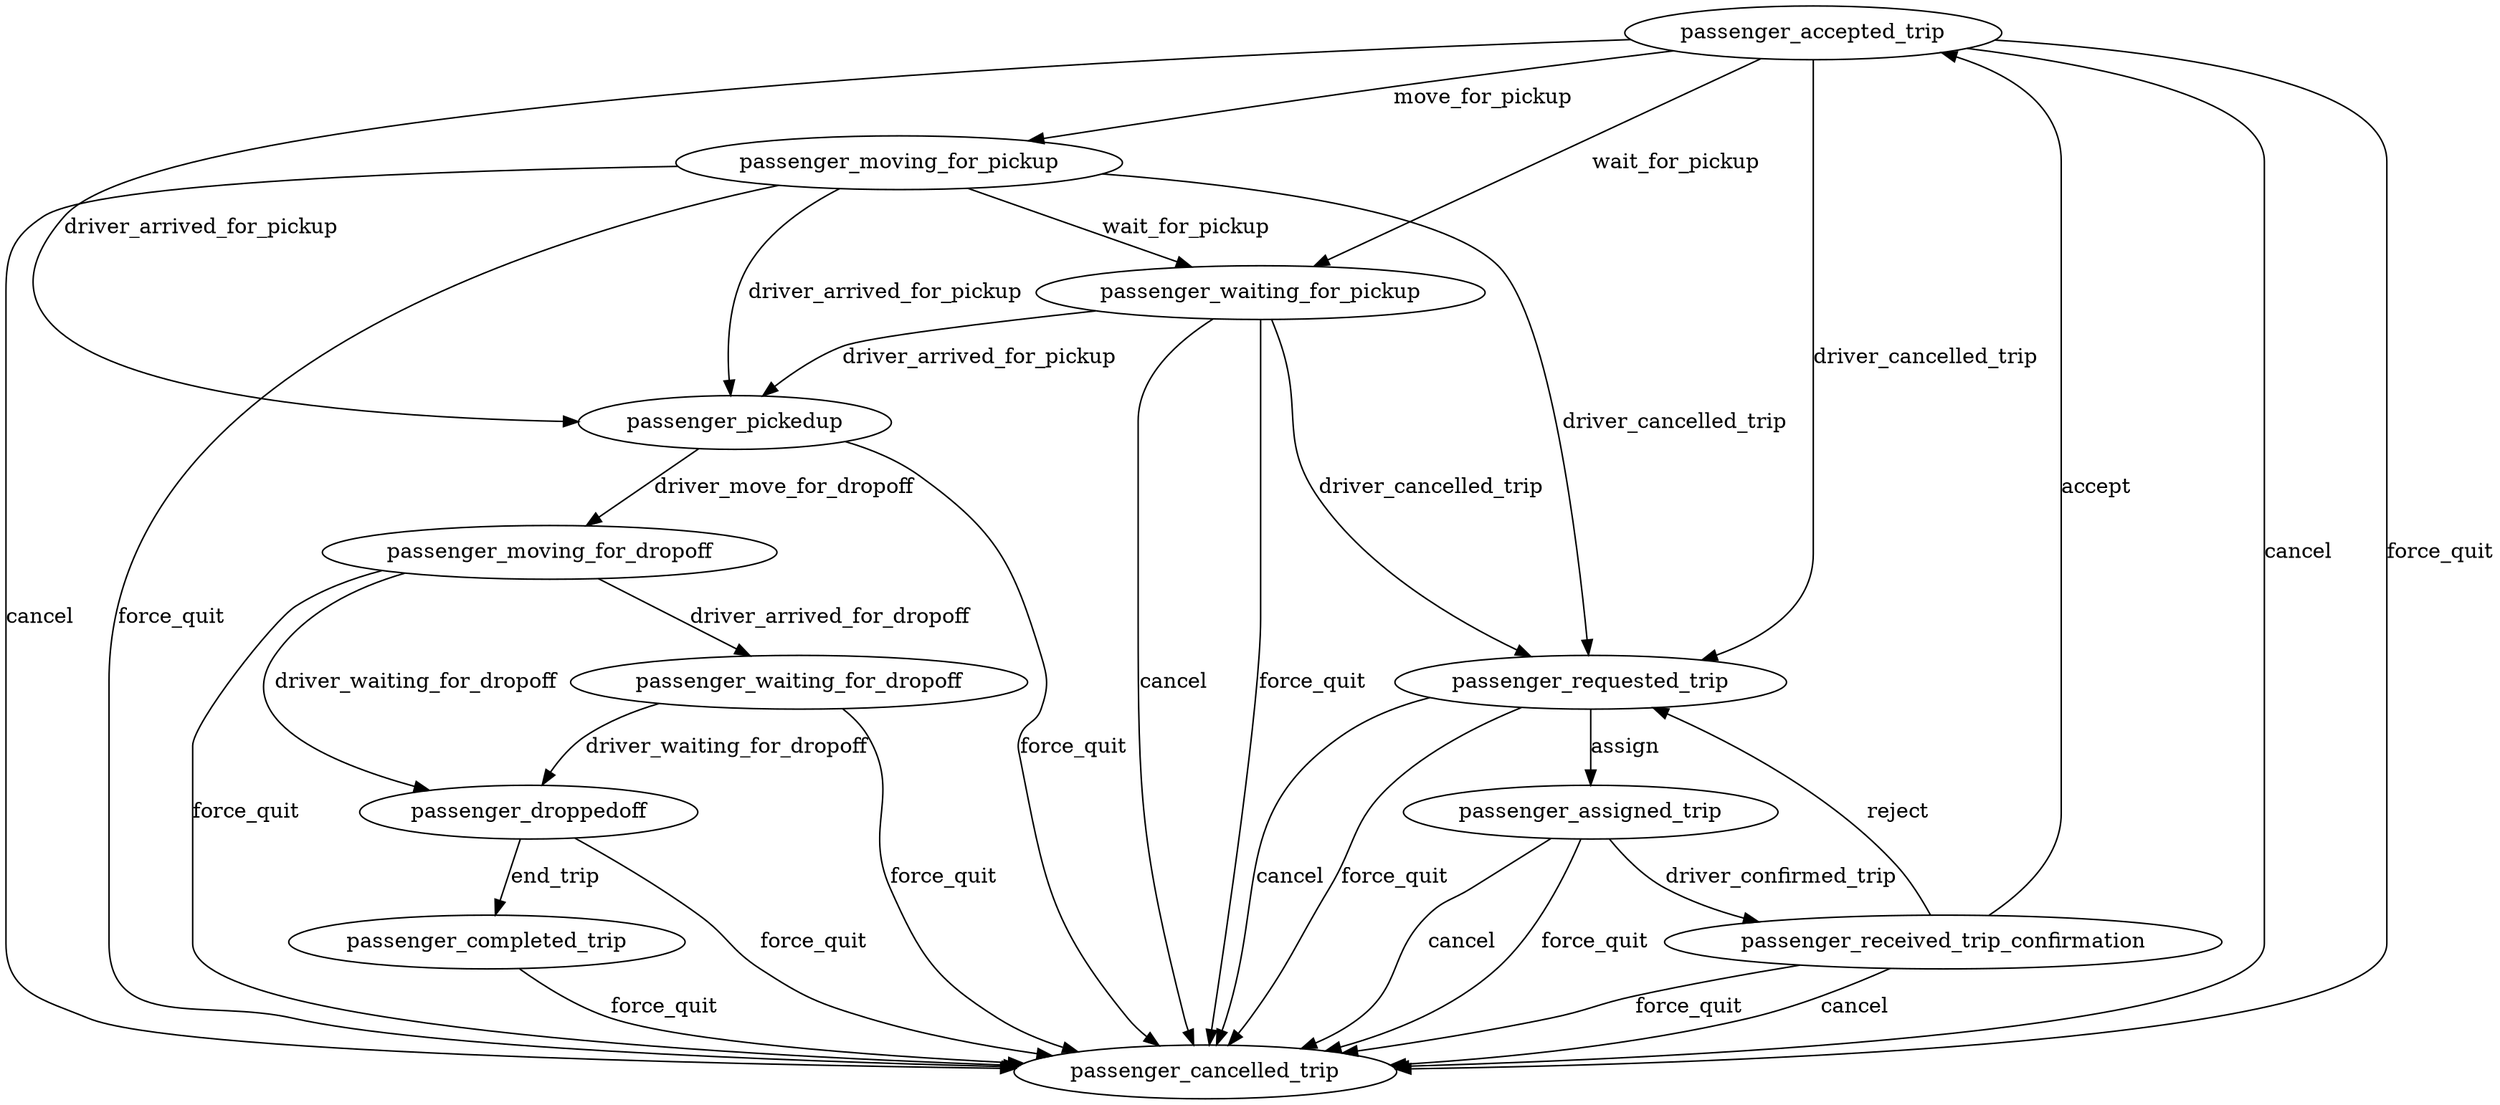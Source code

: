 // RidehailPassengerTripStateMachine
digraph {
	passenger_accepted_trip -> passenger_moving_for_pickup [label=move_for_pickup]
	passenger_accepted_trip -> passenger_waiting_for_pickup [label=wait_for_pickup]
	passenger_accepted_trip -> passenger_requested_trip [label=driver_cancelled_trip]
	passenger_accepted_trip -> passenger_pickedup [label=driver_arrived_for_pickup]
	passenger_accepted_trip -> passenger_cancelled_trip [label=cancel]
	passenger_accepted_trip -> passenger_cancelled_trip [label=force_quit]
	passenger_assigned_trip -> passenger_received_trip_confirmation [label=driver_confirmed_trip]
	passenger_assigned_trip -> passenger_cancelled_trip [label=cancel]
	passenger_assigned_trip -> passenger_cancelled_trip [label=force_quit]
	passenger_completed_trip -> passenger_cancelled_trip [label=force_quit]
	passenger_droppedoff -> passenger_completed_trip [label=end_trip]
	passenger_droppedoff -> passenger_cancelled_trip [label=force_quit]
	passenger_moving_for_dropoff -> passenger_waiting_for_dropoff [label=driver_arrived_for_dropoff]
	passenger_moving_for_dropoff -> passenger_droppedoff [label=driver_waiting_for_dropoff]
	passenger_moving_for_dropoff -> passenger_cancelled_trip [label=force_quit]
	passenger_moving_for_pickup -> passenger_waiting_for_pickup [label=wait_for_pickup]
	passenger_moving_for_pickup -> passenger_requested_trip [label=driver_cancelled_trip]
	passenger_moving_for_pickup -> passenger_pickedup [label=driver_arrived_for_pickup]
	passenger_moving_for_pickup -> passenger_cancelled_trip [label=cancel]
	passenger_moving_for_pickup -> passenger_cancelled_trip [label=force_quit]
	passenger_pickedup -> passenger_moving_for_dropoff [label=driver_move_for_dropoff]
	passenger_pickedup -> passenger_cancelled_trip [label=force_quit]
	passenger_received_trip_confirmation -> passenger_accepted_trip [label=accept]
	passenger_received_trip_confirmation -> passenger_requested_trip [label=reject]
	passenger_received_trip_confirmation -> passenger_cancelled_trip [label=cancel]
	passenger_received_trip_confirmation -> passenger_cancelled_trip [label=force_quit]
	passenger_requested_trip -> passenger_assigned_trip [label=assign]
	passenger_requested_trip -> passenger_cancelled_trip [label=cancel]
	passenger_requested_trip -> passenger_cancelled_trip [label=force_quit]
	passenger_waiting_for_dropoff -> passenger_droppedoff [label=driver_waiting_for_dropoff]
	passenger_waiting_for_dropoff -> passenger_cancelled_trip [label=force_quit]
	passenger_waiting_for_pickup -> passenger_requested_trip [label=driver_cancelled_trip]
	passenger_waiting_for_pickup -> passenger_pickedup [label=driver_arrived_for_pickup]
	passenger_waiting_for_pickup -> passenger_cancelled_trip [label=cancel]
	passenger_waiting_for_pickup -> passenger_cancelled_trip [label=force_quit]
}
